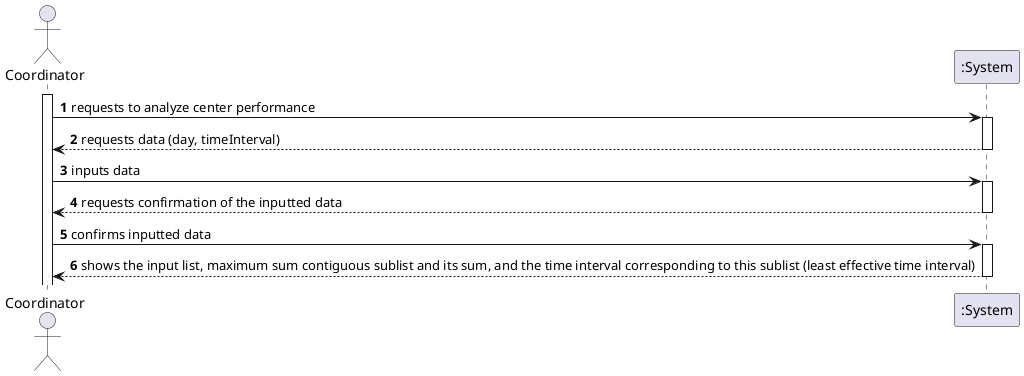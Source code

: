@startuml
'https://plantuml.com/sequence-diagram

autonumber

actor "Coordinator" as coordinator

activate coordinator

coordinator -> ":System" : requests to analyze center performance
activate ":System"
":System" --> coordinator : requests data (day, timeInterval)
deactivate ":System"

coordinator -> ":System" : inputs data
activate ":System"
":System" --> coordinator : requests confirmation of the inputted data
deactivate ":System"
coordinator -> ":System" : confirms inputted data
activate ":System"
":System" --> coordinator : shows the input list, maximum sum contiguous sublist and its sum, and the time interval corresponding to this sublist (least effective time interval)
deactivate ":System"

@enduml